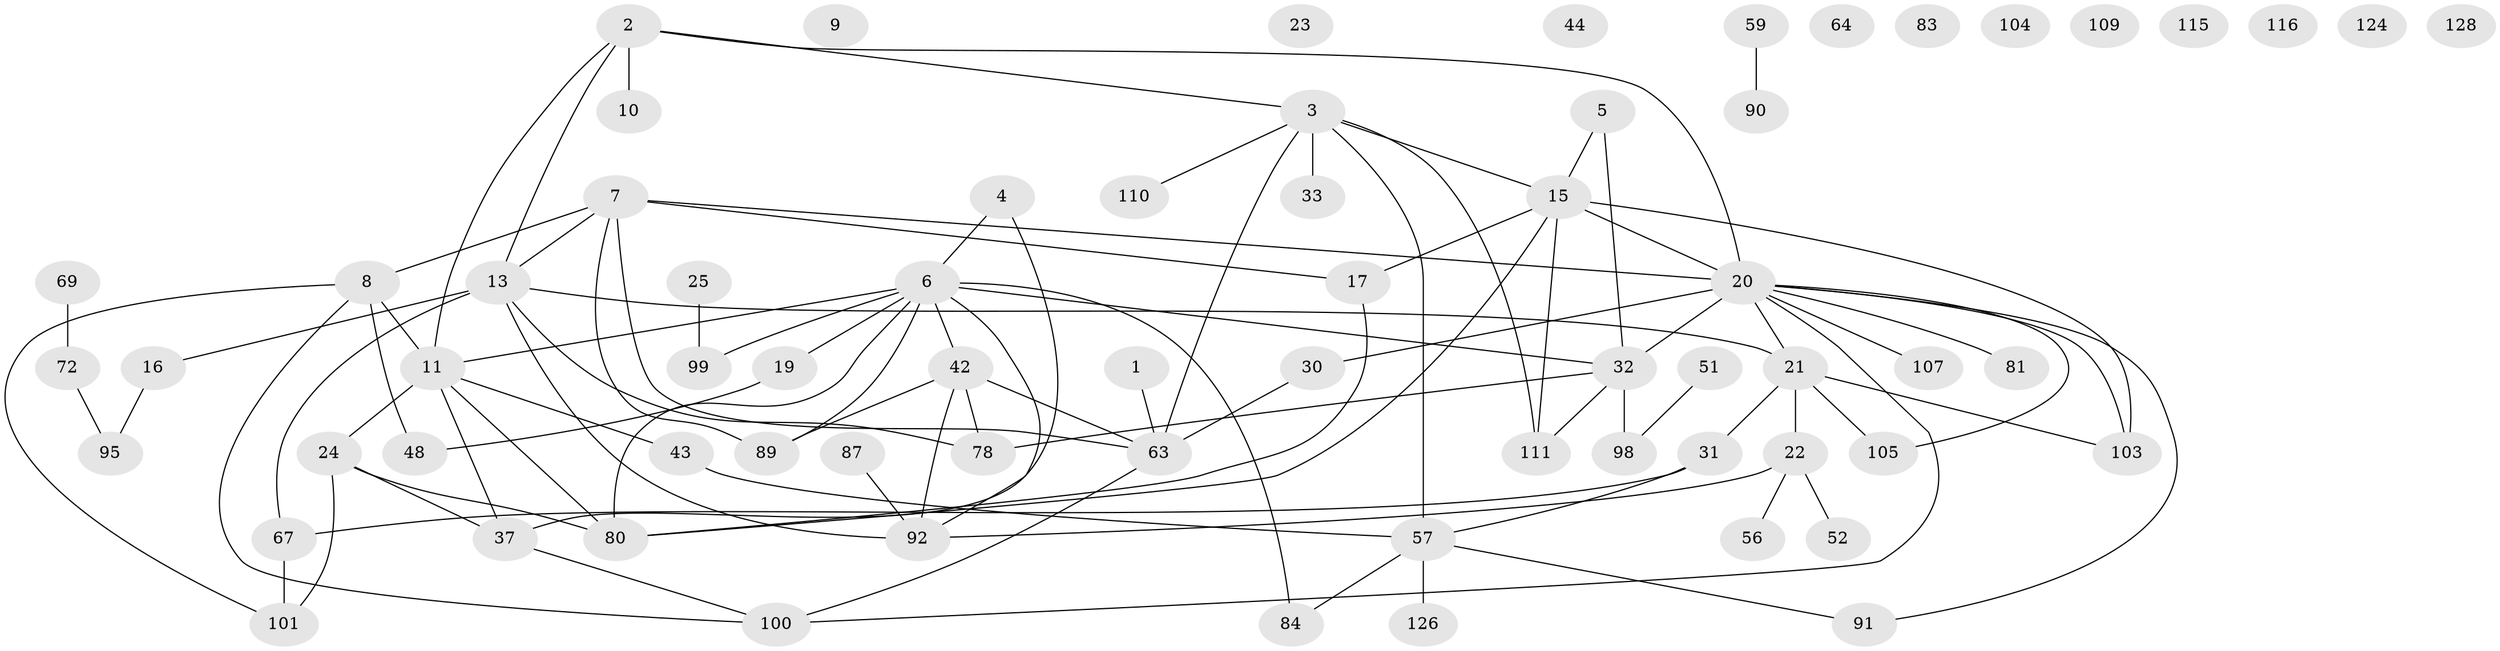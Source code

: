 // original degree distribution, {1: 0.1897810218978102, 2: 0.27007299270072993, 4: 0.15328467153284672, 5: 0.051094890510948905, 3: 0.22627737226277372, 0: 0.08029197080291971, 6: 0.021897810218978103, 8: 0.0072992700729927005}
// Generated by graph-tools (version 1.1) at 2025/13/03/09/25 04:13:08]
// undirected, 68 vertices, 94 edges
graph export_dot {
graph [start="1"]
  node [color=gray90,style=filled];
  1;
  2 [super="+60+12"];
  3 [super="+75+26+86+28"];
  4;
  5 [super="+127+41"];
  6 [super="+18+106+136"];
  7 [super="+38"];
  8 [super="+119+66"];
  9;
  10;
  11 [super="+35+14"];
  13 [super="+27+129+88"];
  15 [super="+130+133+39+68"];
  16;
  17 [super="+62+53"];
  19;
  20 [super="+108+29+123"];
  21 [super="+54"];
  22 [super="+40"];
  23;
  24 [super="+61+94"];
  25;
  30 [super="+65"];
  31 [super="+125"];
  32 [super="+122"];
  33;
  37 [super="+117+112"];
  42 [super="+58"];
  43 [super="+134"];
  44;
  48 [super="+114"];
  51;
  52;
  56;
  57 [super="+93"];
  59;
  63 [super="+132+70+74"];
  64;
  67 [super="+97"];
  69;
  72;
  78;
  80 [super="+85+113"];
  81;
  83;
  84;
  87;
  89 [super="+121"];
  90;
  91;
  92;
  95;
  98;
  99;
  100;
  101;
  103;
  104;
  105;
  107;
  109;
  110;
  111;
  115;
  116;
  124;
  126;
  128;
  1 -- 63;
  2 -- 13 [weight=2];
  2 -- 3;
  2 -- 20 [weight=2];
  2 -- 10;
  2 -- 11;
  3 -- 15;
  3 -- 33;
  3 -- 111;
  3 -- 57;
  3 -- 110;
  3 -- 63;
  4 -- 6;
  4 -- 37;
  5 -- 15;
  5 -- 32;
  6 -- 32;
  6 -- 84;
  6 -- 92;
  6 -- 99;
  6 -- 19;
  6 -- 89;
  6 -- 80;
  6 -- 42;
  6 -- 11;
  7 -- 8;
  7 -- 20;
  7 -- 17;
  7 -- 89;
  7 -- 13;
  7 -- 63;
  8 -- 100;
  8 -- 48;
  8 -- 101;
  8 -- 11;
  11 -- 37;
  11 -- 43;
  11 -- 80;
  11 -- 24;
  13 -- 16;
  13 -- 21;
  13 -- 78;
  13 -- 92;
  13 -- 67;
  15 -- 80;
  15 -- 103;
  15 -- 17;
  15 -- 111;
  15 -- 20;
  16 -- 95;
  17 -- 80;
  19 -- 48;
  20 -- 100;
  20 -- 103;
  20 -- 105;
  20 -- 107;
  20 -- 81;
  20 -- 91;
  20 -- 30 [weight=2];
  20 -- 21;
  20 -- 32;
  21 -- 22 [weight=2];
  21 -- 103;
  21 -- 105;
  21 -- 31;
  22 -- 52;
  22 -- 56;
  22 -- 92;
  24 -- 101;
  24 -- 80;
  24 -- 37;
  25 -- 99;
  30 -- 63;
  31 -- 67;
  31 -- 57;
  32 -- 78;
  32 -- 98;
  32 -- 111;
  37 -- 100;
  42 -- 92;
  42 -- 78;
  42 -- 89;
  42 -- 63;
  43 -- 57;
  51 -- 98;
  57 -- 84;
  57 -- 91;
  57 -- 126;
  59 -- 90;
  63 -- 100;
  67 -- 101;
  69 -- 72;
  72 -- 95;
  87 -- 92;
}
